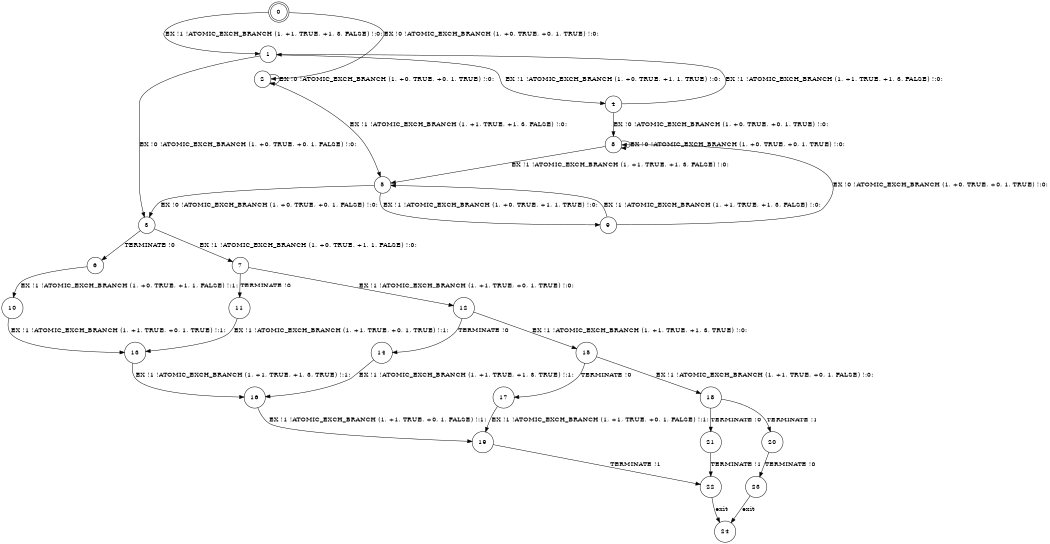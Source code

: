 digraph BCG {
size = "7, 10.5";
center = TRUE;
node [shape = circle];
0 [peripheries = 2];
0 -> 1 [label = "EX !1 !ATOMIC_EXCH_BRANCH (1, +1, TRUE, +1, 3, FALSE) !:0:"];
0 -> 2 [label = "EX !0 !ATOMIC_EXCH_BRANCH (1, +0, TRUE, +0, 1, TRUE) !:0:"];
1 -> 3 [label = "EX !0 !ATOMIC_EXCH_BRANCH (1, +0, TRUE, +0, 1, FALSE) !:0:"];
1 -> 4 [label = "EX !1 !ATOMIC_EXCH_BRANCH (1, +0, TRUE, +1, 1, TRUE) !:0:"];
2 -> 5 [label = "EX !1 !ATOMIC_EXCH_BRANCH (1, +1, TRUE, +1, 3, FALSE) !:0:"];
2 -> 2 [label = "EX !0 !ATOMIC_EXCH_BRANCH (1, +0, TRUE, +0, 1, TRUE) !:0:"];
3 -> 6 [label = "TERMINATE !0"];
3 -> 7 [label = "EX !1 !ATOMIC_EXCH_BRANCH (1, +0, TRUE, +1, 1, FALSE) !:0:"];
4 -> 8 [label = "EX !0 !ATOMIC_EXCH_BRANCH (1, +0, TRUE, +0, 1, TRUE) !:0:"];
4 -> 1 [label = "EX !1 !ATOMIC_EXCH_BRANCH (1, +1, TRUE, +1, 3, FALSE) !:0:"];
5 -> 9 [label = "EX !1 !ATOMIC_EXCH_BRANCH (1, +0, TRUE, +1, 1, TRUE) !:0:"];
5 -> 3 [label = "EX !0 !ATOMIC_EXCH_BRANCH (1, +0, TRUE, +0, 1, FALSE) !:0:"];
6 -> 10 [label = "EX !1 !ATOMIC_EXCH_BRANCH (1, +0, TRUE, +1, 1, FALSE) !:1:"];
7 -> 11 [label = "TERMINATE !0"];
7 -> 12 [label = "EX !1 !ATOMIC_EXCH_BRANCH (1, +1, TRUE, +0, 1, TRUE) !:0:"];
8 -> 5 [label = "EX !1 !ATOMIC_EXCH_BRANCH (1, +1, TRUE, +1, 3, FALSE) !:0:"];
8 -> 8 [label = "EX !0 !ATOMIC_EXCH_BRANCH (1, +0, TRUE, +0, 1, TRUE) !:0:"];
9 -> 5 [label = "EX !1 !ATOMIC_EXCH_BRANCH (1, +1, TRUE, +1, 3, FALSE) !:0:"];
9 -> 8 [label = "EX !0 !ATOMIC_EXCH_BRANCH (1, +0, TRUE, +0, 1, TRUE) !:0:"];
10 -> 13 [label = "EX !1 !ATOMIC_EXCH_BRANCH (1, +1, TRUE, +0, 1, TRUE) !:1:"];
11 -> 13 [label = "EX !1 !ATOMIC_EXCH_BRANCH (1, +1, TRUE, +0, 1, TRUE) !:1:"];
12 -> 14 [label = "TERMINATE !0"];
12 -> 15 [label = "EX !1 !ATOMIC_EXCH_BRANCH (1, +1, TRUE, +1, 3, TRUE) !:0:"];
13 -> 16 [label = "EX !1 !ATOMIC_EXCH_BRANCH (1, +1, TRUE, +1, 3, TRUE) !:1:"];
14 -> 16 [label = "EX !1 !ATOMIC_EXCH_BRANCH (1, +1, TRUE, +1, 3, TRUE) !:1:"];
15 -> 17 [label = "TERMINATE !0"];
15 -> 18 [label = "EX !1 !ATOMIC_EXCH_BRANCH (1, +1, TRUE, +0, 1, FALSE) !:0:"];
16 -> 19 [label = "EX !1 !ATOMIC_EXCH_BRANCH (1, +1, TRUE, +0, 1, FALSE) !:1:"];
17 -> 19 [label = "EX !1 !ATOMIC_EXCH_BRANCH (1, +1, TRUE, +0, 1, FALSE) !:1:"];
18 -> 20 [label = "TERMINATE !1"];
18 -> 21 [label = "TERMINATE !0"];
19 -> 22 [label = "TERMINATE !1"];
20 -> 23 [label = "TERMINATE !0"];
21 -> 22 [label = "TERMINATE !1"];
22 -> 24 [label = "exit"];
23 -> 24 [label = "exit"];
}
